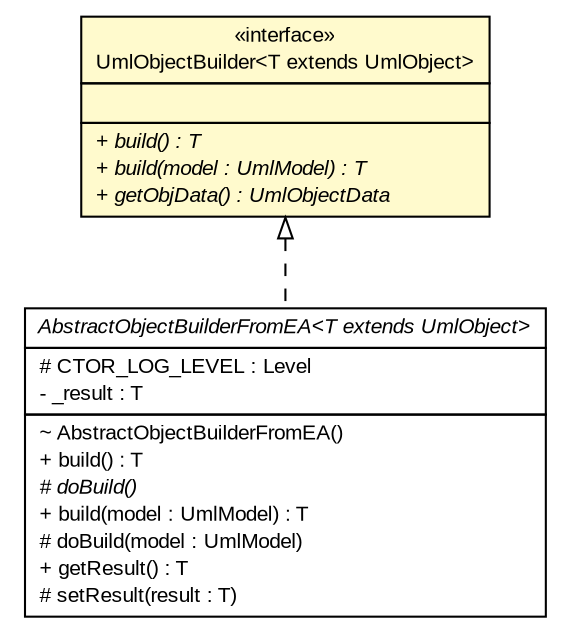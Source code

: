 #!/usr/local/bin/dot
#
# Class diagram 
# Generated by UMLGraph version R5_6_6-6-g3bdff0 (http://www.umlgraph.org/)
#

digraph G {
	edge [fontname="arial",fontsize=10,labelfontname="arial",labelfontsize=10];
	node [fontname="arial",fontsize=10,shape=plaintext];
	nodesep=0.25;
	ranksep=0.5;
	// org.tanjakostic.jcleancim.builder.UmlObjectBuilder<T extends org.tanjakostic.jcleancim.model.UmlObject>
	c193374 [label=<<table title="org.tanjakostic.jcleancim.builder.UmlObjectBuilder" border="0" cellborder="1" cellspacing="0" cellpadding="2" port="p" bgcolor="lemonChiffon" href="./UmlObjectBuilder.html">
		<tr><td><table border="0" cellspacing="0" cellpadding="1">
<tr><td align="center" balign="center"> &#171;interface&#187; </td></tr>
<tr><td align="center" balign="center"> UmlObjectBuilder&lt;T extends UmlObject&gt; </td></tr>
		</table></td></tr>
		<tr><td><table border="0" cellspacing="0" cellpadding="1">
<tr><td align="left" balign="left">  </td></tr>
		</table></td></tr>
		<tr><td><table border="0" cellspacing="0" cellpadding="1">
<tr><td align="left" balign="left"><font face="Arial Italic" point-size="10.0"> + build() : T </font></td></tr>
<tr><td align="left" balign="left"><font face="Arial Italic" point-size="10.0"> + build(model : UmlModel) : T </font></td></tr>
<tr><td align="left" balign="left"><font face="Arial Italic" point-size="10.0"> + getObjData() : UmlObjectData </font></td></tr>
		</table></td></tr>
		</table>>, URL="./UmlObjectBuilder.html", fontname="arial", fontcolor="black", fontsize=10.0];
	// org.tanjakostic.jcleancim.builder.ea.AbstractObjectBuilderFromEA<T extends org.tanjakostic.jcleancim.model.UmlObject>
	c193401 [label=<<table title="org.tanjakostic.jcleancim.builder.ea.AbstractObjectBuilderFromEA" border="0" cellborder="1" cellspacing="0" cellpadding="2" port="p" href="./ea/AbstractObjectBuilderFromEA.html">
		<tr><td><table border="0" cellspacing="0" cellpadding="1">
<tr><td align="center" balign="center"><font face="Arial Italic"> AbstractObjectBuilderFromEA&lt;T extends UmlObject&gt; </font></td></tr>
		</table></td></tr>
		<tr><td><table border="0" cellspacing="0" cellpadding="1">
<tr><td align="left" balign="left"> # CTOR_LOG_LEVEL : Level </td></tr>
<tr><td align="left" balign="left"> - _result : T </td></tr>
		</table></td></tr>
		<tr><td><table border="0" cellspacing="0" cellpadding="1">
<tr><td align="left" balign="left"> ~ AbstractObjectBuilderFromEA() </td></tr>
<tr><td align="left" balign="left"> + build() : T </td></tr>
<tr><td align="left" balign="left"><font face="Arial Italic" point-size="10.0"> # doBuild() </font></td></tr>
<tr><td align="left" balign="left"> + build(model : UmlModel) : T </td></tr>
<tr><td align="left" balign="left"> # doBuild(model : UmlModel) </td></tr>
<tr><td align="left" balign="left"> + getResult() : T </td></tr>
<tr><td align="left" balign="left"> # setResult(result : T) </td></tr>
		</table></td></tr>
		</table>>, URL="./ea/AbstractObjectBuilderFromEA.html", fontname="arial", fontcolor="black", fontsize=10.0];
	//org.tanjakostic.jcleancim.builder.ea.AbstractObjectBuilderFromEA<T extends org.tanjakostic.jcleancim.model.UmlObject> implements org.tanjakostic.jcleancim.builder.UmlObjectBuilder<T extends org.tanjakostic.jcleancim.model.UmlObject>
	c193374:p -> c193401:p [dir=back,arrowtail=empty,style=dashed];
}


